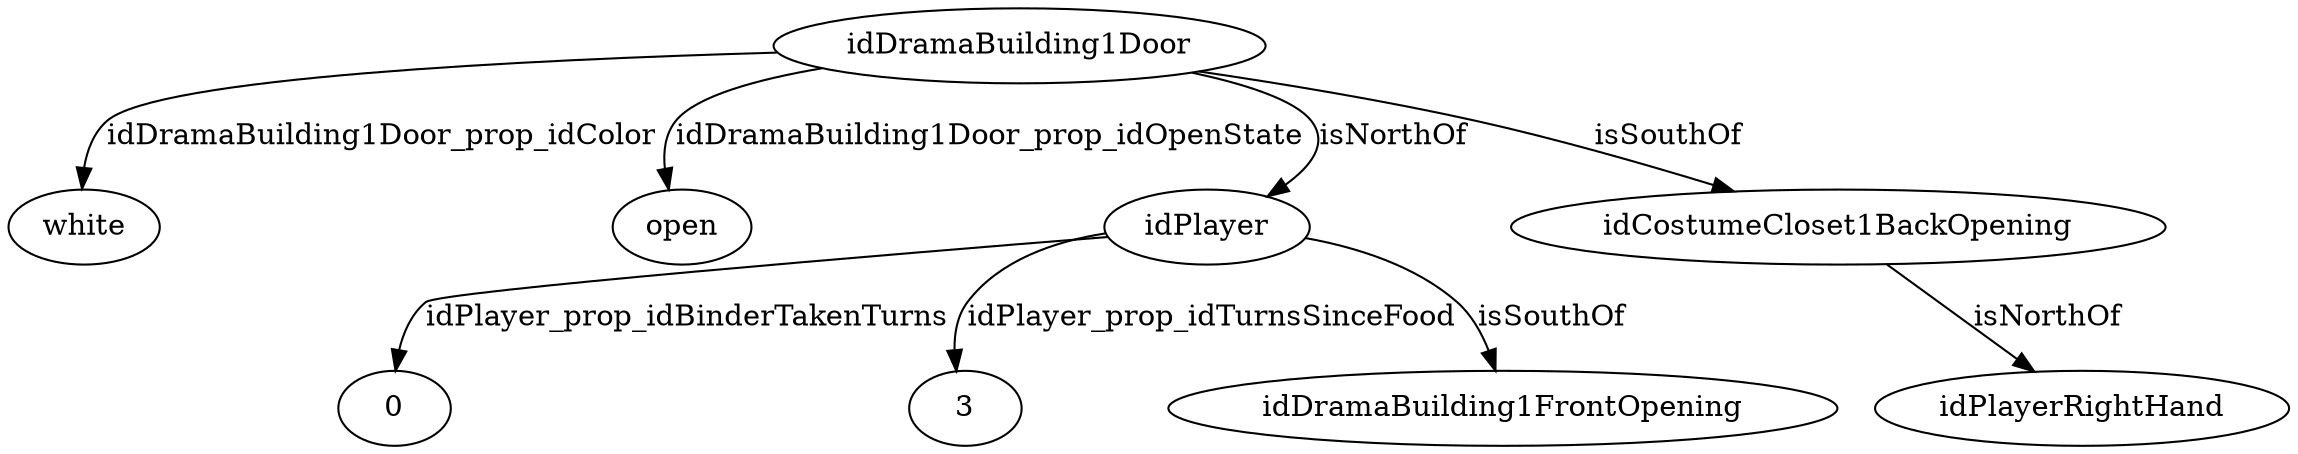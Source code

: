 strict digraph  {
idDramaBuilding1Door [node_type=entity_node, root=root];
white;
open;
idPlayer;
0;
3;
idCostumeCloset1BackOpening;
idPlayerRightHand;
idDramaBuilding1FrontOpening;
idDramaBuilding1Door -> white  [edge_type=property, label=idDramaBuilding1Door_prop_idColor];
idDramaBuilding1Door -> open  [edge_type=property, label=idDramaBuilding1Door_prop_idOpenState];
idDramaBuilding1Door -> idCostumeCloset1BackOpening  [edge_type=relationship, label=isSouthOf];
idDramaBuilding1Door -> idPlayer  [edge_type=relationship, label=isNorthOf];
idPlayer -> 0  [edge_type=property, label=idPlayer_prop_idBinderTakenTurns];
idPlayer -> 3  [edge_type=property, label=idPlayer_prop_idTurnsSinceFood];
idPlayer -> idDramaBuilding1FrontOpening  [edge_type=relationship, label=isSouthOf];
idCostumeCloset1BackOpening -> idPlayerRightHand  [edge_type=relationship, label=isNorthOf];
}
